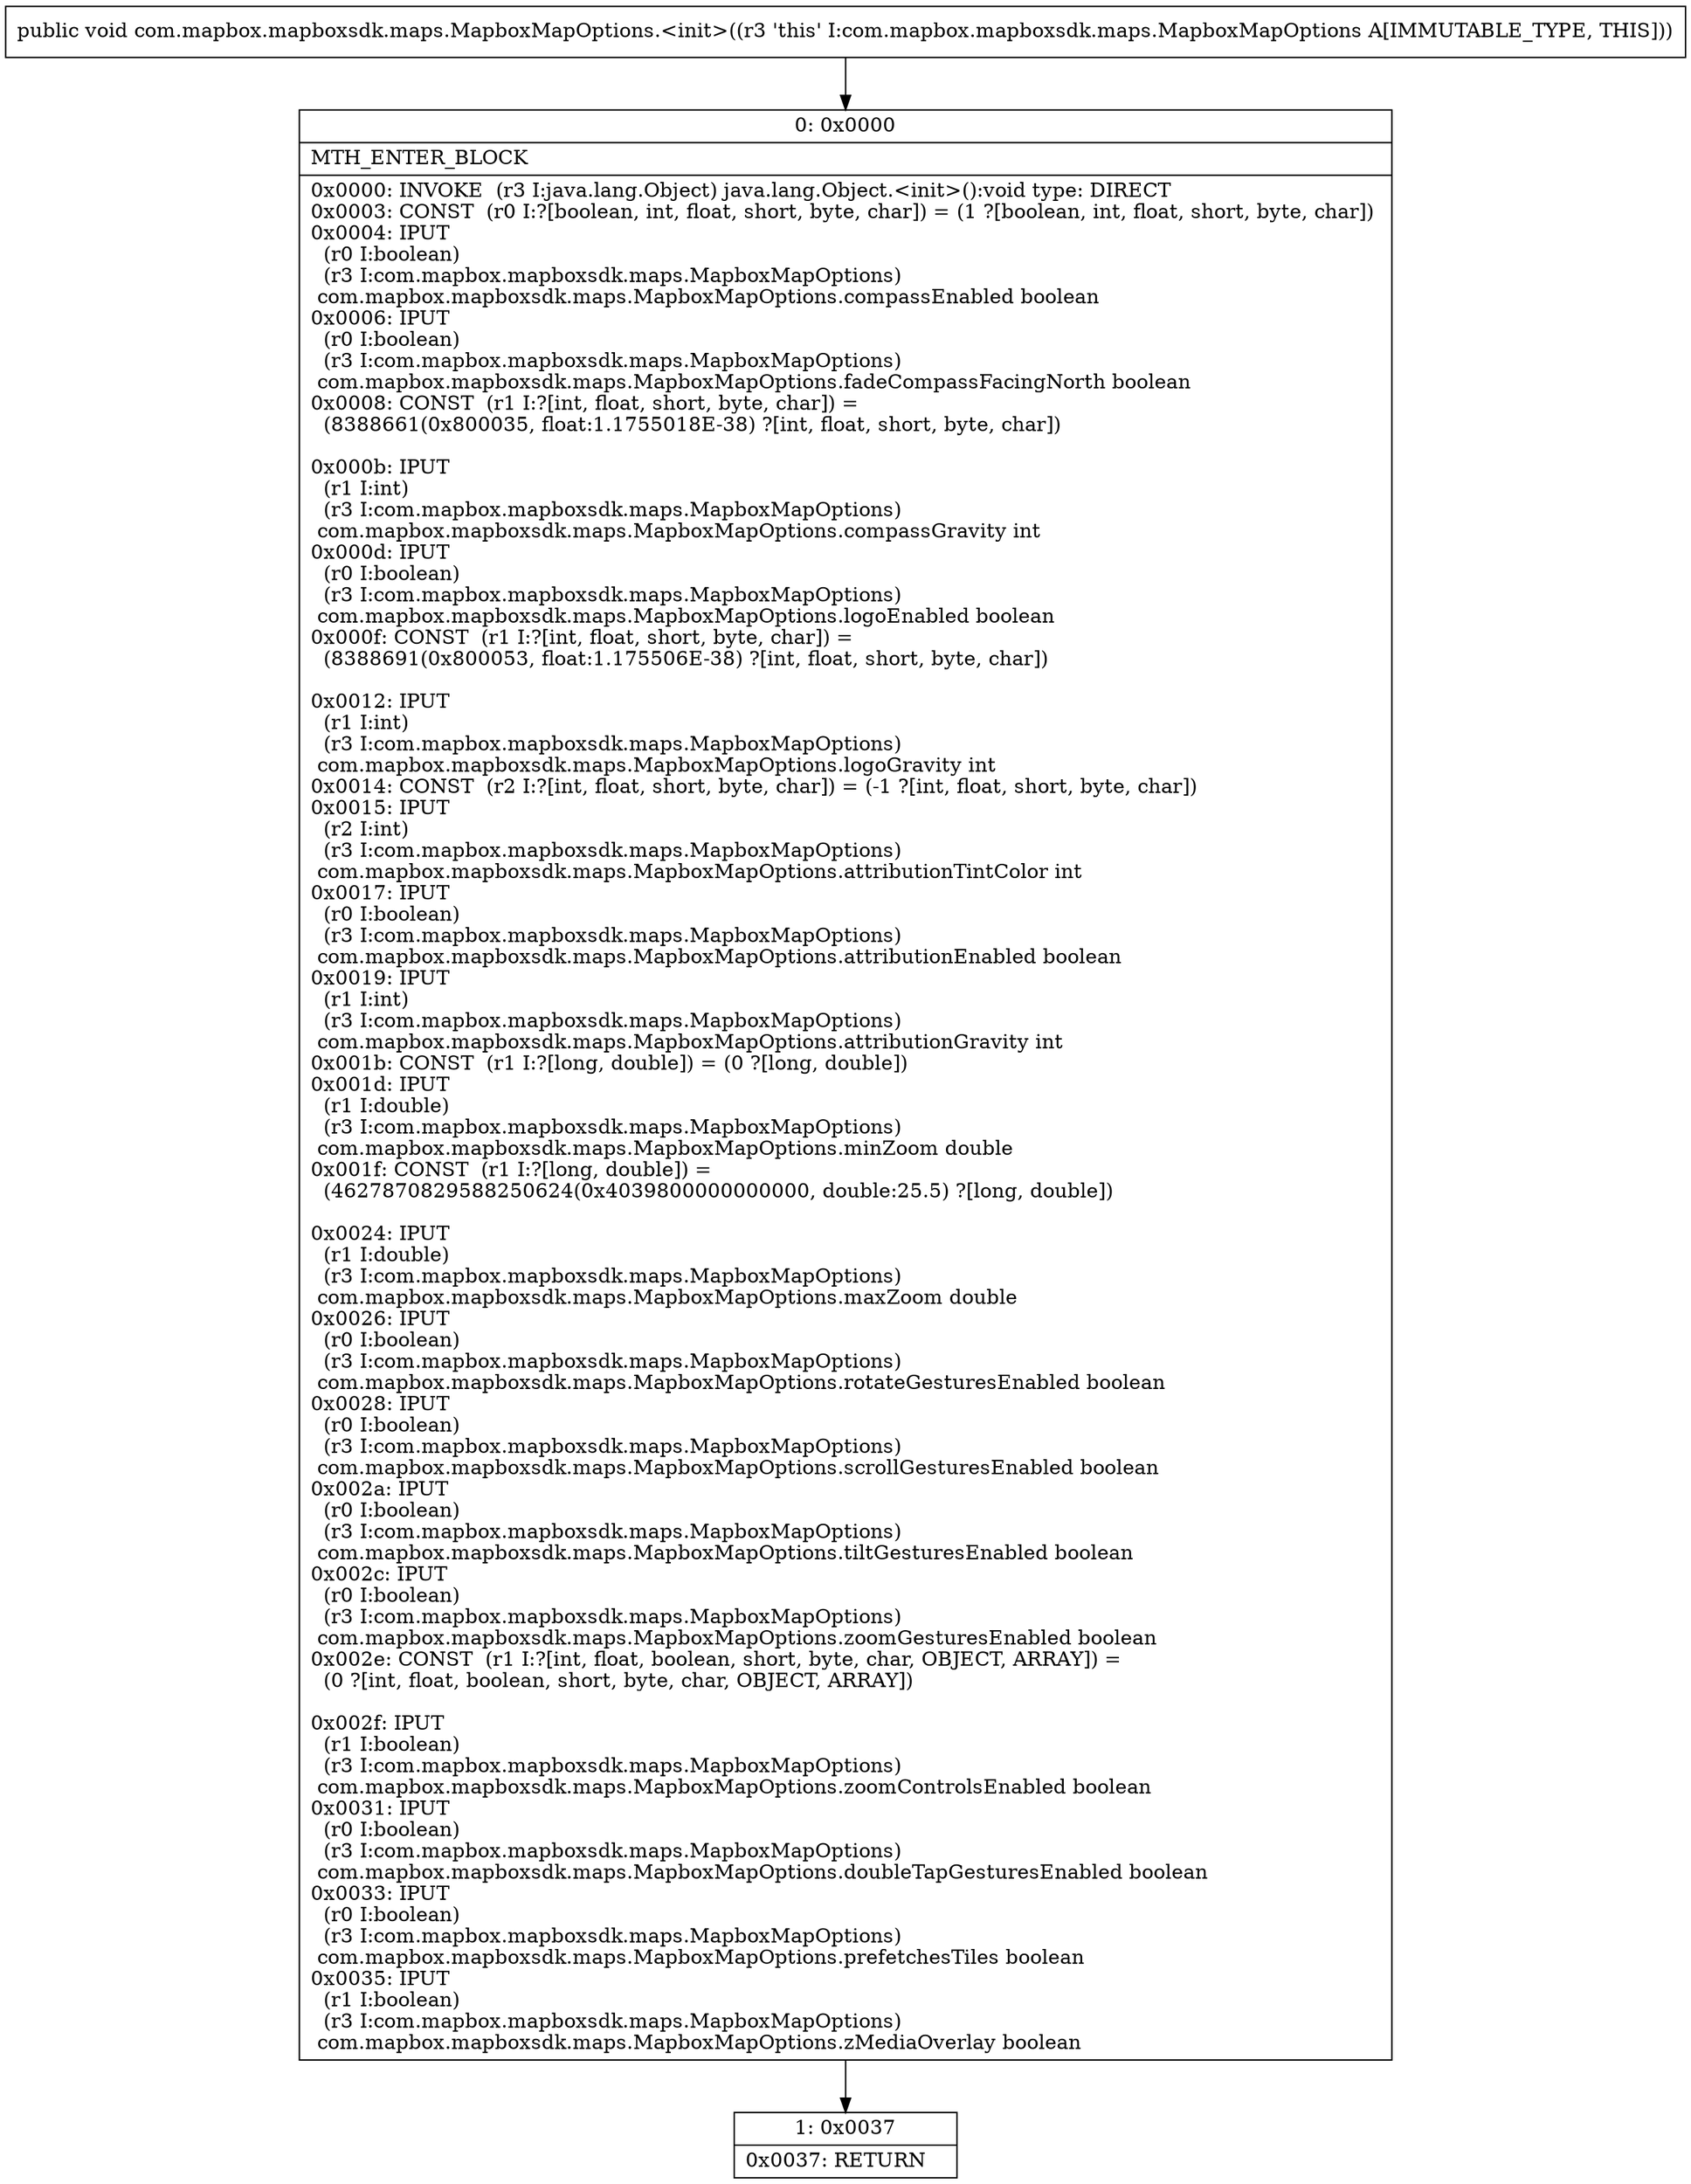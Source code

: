 digraph "CFG forcom.mapbox.mapboxsdk.maps.MapboxMapOptions.\<init\>()V" {
Node_0 [shape=record,label="{0\:\ 0x0000|MTH_ENTER_BLOCK\l|0x0000: INVOKE  (r3 I:java.lang.Object) java.lang.Object.\<init\>():void type: DIRECT \l0x0003: CONST  (r0 I:?[boolean, int, float, short, byte, char]) = (1 ?[boolean, int, float, short, byte, char]) \l0x0004: IPUT  \l  (r0 I:boolean)\l  (r3 I:com.mapbox.mapboxsdk.maps.MapboxMapOptions)\l com.mapbox.mapboxsdk.maps.MapboxMapOptions.compassEnabled boolean \l0x0006: IPUT  \l  (r0 I:boolean)\l  (r3 I:com.mapbox.mapboxsdk.maps.MapboxMapOptions)\l com.mapbox.mapboxsdk.maps.MapboxMapOptions.fadeCompassFacingNorth boolean \l0x0008: CONST  (r1 I:?[int, float, short, byte, char]) = \l  (8388661(0x800035, float:1.1755018E\-38) ?[int, float, short, byte, char])\l \l0x000b: IPUT  \l  (r1 I:int)\l  (r3 I:com.mapbox.mapboxsdk.maps.MapboxMapOptions)\l com.mapbox.mapboxsdk.maps.MapboxMapOptions.compassGravity int \l0x000d: IPUT  \l  (r0 I:boolean)\l  (r3 I:com.mapbox.mapboxsdk.maps.MapboxMapOptions)\l com.mapbox.mapboxsdk.maps.MapboxMapOptions.logoEnabled boolean \l0x000f: CONST  (r1 I:?[int, float, short, byte, char]) = \l  (8388691(0x800053, float:1.175506E\-38) ?[int, float, short, byte, char])\l \l0x0012: IPUT  \l  (r1 I:int)\l  (r3 I:com.mapbox.mapboxsdk.maps.MapboxMapOptions)\l com.mapbox.mapboxsdk.maps.MapboxMapOptions.logoGravity int \l0x0014: CONST  (r2 I:?[int, float, short, byte, char]) = (\-1 ?[int, float, short, byte, char]) \l0x0015: IPUT  \l  (r2 I:int)\l  (r3 I:com.mapbox.mapboxsdk.maps.MapboxMapOptions)\l com.mapbox.mapboxsdk.maps.MapboxMapOptions.attributionTintColor int \l0x0017: IPUT  \l  (r0 I:boolean)\l  (r3 I:com.mapbox.mapboxsdk.maps.MapboxMapOptions)\l com.mapbox.mapboxsdk.maps.MapboxMapOptions.attributionEnabled boolean \l0x0019: IPUT  \l  (r1 I:int)\l  (r3 I:com.mapbox.mapboxsdk.maps.MapboxMapOptions)\l com.mapbox.mapboxsdk.maps.MapboxMapOptions.attributionGravity int \l0x001b: CONST  (r1 I:?[long, double]) = (0 ?[long, double]) \l0x001d: IPUT  \l  (r1 I:double)\l  (r3 I:com.mapbox.mapboxsdk.maps.MapboxMapOptions)\l com.mapbox.mapboxsdk.maps.MapboxMapOptions.minZoom double \l0x001f: CONST  (r1 I:?[long, double]) = \l  (4627870829588250624(0x4039800000000000, double:25.5) ?[long, double])\l \l0x0024: IPUT  \l  (r1 I:double)\l  (r3 I:com.mapbox.mapboxsdk.maps.MapboxMapOptions)\l com.mapbox.mapboxsdk.maps.MapboxMapOptions.maxZoom double \l0x0026: IPUT  \l  (r0 I:boolean)\l  (r3 I:com.mapbox.mapboxsdk.maps.MapboxMapOptions)\l com.mapbox.mapboxsdk.maps.MapboxMapOptions.rotateGesturesEnabled boolean \l0x0028: IPUT  \l  (r0 I:boolean)\l  (r3 I:com.mapbox.mapboxsdk.maps.MapboxMapOptions)\l com.mapbox.mapboxsdk.maps.MapboxMapOptions.scrollGesturesEnabled boolean \l0x002a: IPUT  \l  (r0 I:boolean)\l  (r3 I:com.mapbox.mapboxsdk.maps.MapboxMapOptions)\l com.mapbox.mapboxsdk.maps.MapboxMapOptions.tiltGesturesEnabled boolean \l0x002c: IPUT  \l  (r0 I:boolean)\l  (r3 I:com.mapbox.mapboxsdk.maps.MapboxMapOptions)\l com.mapbox.mapboxsdk.maps.MapboxMapOptions.zoomGesturesEnabled boolean \l0x002e: CONST  (r1 I:?[int, float, boolean, short, byte, char, OBJECT, ARRAY]) = \l  (0 ?[int, float, boolean, short, byte, char, OBJECT, ARRAY])\l \l0x002f: IPUT  \l  (r1 I:boolean)\l  (r3 I:com.mapbox.mapboxsdk.maps.MapboxMapOptions)\l com.mapbox.mapboxsdk.maps.MapboxMapOptions.zoomControlsEnabled boolean \l0x0031: IPUT  \l  (r0 I:boolean)\l  (r3 I:com.mapbox.mapboxsdk.maps.MapboxMapOptions)\l com.mapbox.mapboxsdk.maps.MapboxMapOptions.doubleTapGesturesEnabled boolean \l0x0033: IPUT  \l  (r0 I:boolean)\l  (r3 I:com.mapbox.mapboxsdk.maps.MapboxMapOptions)\l com.mapbox.mapboxsdk.maps.MapboxMapOptions.prefetchesTiles boolean \l0x0035: IPUT  \l  (r1 I:boolean)\l  (r3 I:com.mapbox.mapboxsdk.maps.MapboxMapOptions)\l com.mapbox.mapboxsdk.maps.MapboxMapOptions.zMediaOverlay boolean \l}"];
Node_1 [shape=record,label="{1\:\ 0x0037|0x0037: RETURN   \l}"];
MethodNode[shape=record,label="{public void com.mapbox.mapboxsdk.maps.MapboxMapOptions.\<init\>((r3 'this' I:com.mapbox.mapboxsdk.maps.MapboxMapOptions A[IMMUTABLE_TYPE, THIS])) }"];
MethodNode -> Node_0;
Node_0 -> Node_1;
}


